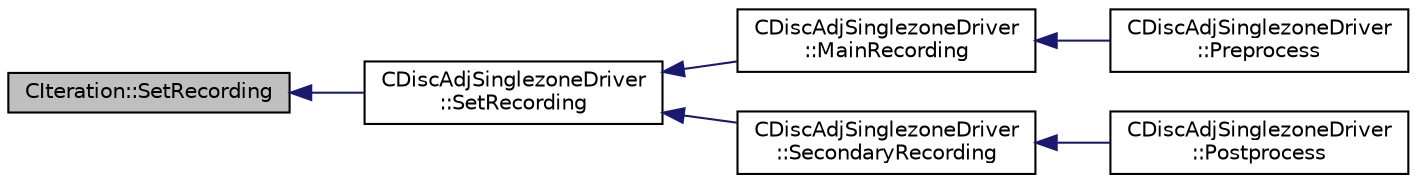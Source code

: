 digraph "CIteration::SetRecording"
{
  edge [fontname="Helvetica",fontsize="10",labelfontname="Helvetica",labelfontsize="10"];
  node [fontname="Helvetica",fontsize="10",shape=record];
  rankdir="LR";
  Node431 [label="CIteration::SetRecording",height=0.2,width=0.4,color="black", fillcolor="grey75", style="filled", fontcolor="black"];
  Node431 -> Node432 [dir="back",color="midnightblue",fontsize="10",style="solid",fontname="Helvetica"];
  Node432 [label="CDiscAdjSinglezoneDriver\l::SetRecording",height=0.2,width=0.4,color="black", fillcolor="white", style="filled",URL="$class_c_disc_adj_singlezone_driver.html#a7e519f0f189a3a102b0630edaaa9d233",tooltip="Record one iteration of a flow iteration in within multiple zones. "];
  Node432 -> Node433 [dir="back",color="midnightblue",fontsize="10",style="solid",fontname="Helvetica"];
  Node433 [label="CDiscAdjSinglezoneDriver\l::MainRecording",height=0.2,width=0.4,color="black", fillcolor="white", style="filled",URL="$class_c_disc_adj_singlezone_driver.html#af4087bc4859a336b67555336d8f28aaf",tooltip="Record the main computational path. "];
  Node433 -> Node434 [dir="back",color="midnightblue",fontsize="10",style="solid",fontname="Helvetica"];
  Node434 [label="CDiscAdjSinglezoneDriver\l::Preprocess",height=0.2,width=0.4,color="black", fillcolor="white", style="filled",URL="$class_c_disc_adj_singlezone_driver.html#a2d0785572312526d0bd695a14dd405f2",tooltip="Preprocess the single-zone iteration. "];
  Node432 -> Node435 [dir="back",color="midnightblue",fontsize="10",style="solid",fontname="Helvetica"];
  Node435 [label="CDiscAdjSinglezoneDriver\l::SecondaryRecording",height=0.2,width=0.4,color="black", fillcolor="white", style="filled",URL="$class_c_disc_adj_singlezone_driver.html#ad328a74dd89ed2e335b22c4bf2b53cb0",tooltip="Record the secondary computational path. "];
  Node435 -> Node436 [dir="back",color="midnightblue",fontsize="10",style="solid",fontname="Helvetica"];
  Node436 [label="CDiscAdjSinglezoneDriver\l::Postprocess",height=0.2,width=0.4,color="black", fillcolor="white", style="filled",URL="$class_c_disc_adj_singlezone_driver.html#af0ac923c07d86674b252c28df9a115da",tooltip="Postprocess the adjoint iteration for ZONE_0. "];
}
